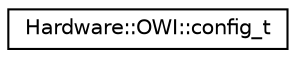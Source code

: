 digraph "Graphical Class Hierarchy"
{
  edge [fontname="Helvetica",fontsize="10",labelfontname="Helvetica",labelfontsize="10"];
  node [fontname="Helvetica",fontsize="10",shape=record];
  rankdir="LR";
  Node1 [label="Hardware::OWI::config_t",height=0.2,width=0.4,color="black", fillcolor="white", style="filled",URL="$dc/d6f/unionHardware_1_1OWI_1_1config__t.html"];
}
